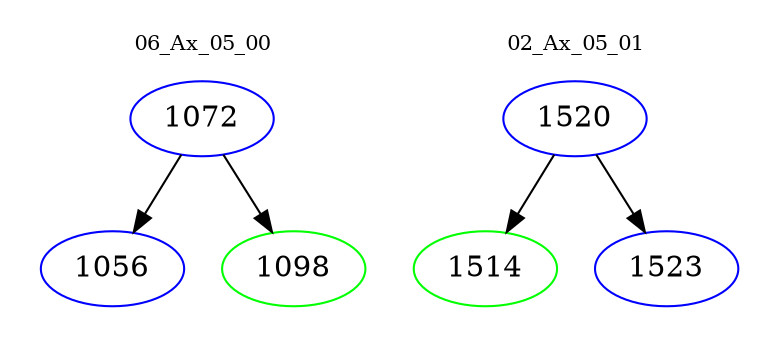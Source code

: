 digraph{
subgraph cluster_0 {
color = white
label = "06_Ax_05_00";
fontsize=10;
T0_1072 [label="1072", color="blue"]
T0_1072 -> T0_1056 [color="black"]
T0_1056 [label="1056", color="blue"]
T0_1072 -> T0_1098 [color="black"]
T0_1098 [label="1098", color="green"]
}
subgraph cluster_1 {
color = white
label = "02_Ax_05_01";
fontsize=10;
T1_1520 [label="1520", color="blue"]
T1_1520 -> T1_1514 [color="black"]
T1_1514 [label="1514", color="green"]
T1_1520 -> T1_1523 [color="black"]
T1_1523 [label="1523", color="blue"]
}
}
